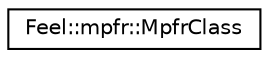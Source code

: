 digraph "Graphical Class Hierarchy"
{
 // LATEX_PDF_SIZE
  edge [fontname="Helvetica",fontsize="10",labelfontname="Helvetica",labelfontsize="10"];
  node [fontname="Helvetica",fontsize="10",shape=record];
  rankdir="LR";
  Node0 [label="Feel::mpfr::MpfrClass",height=0.2,width=0.4,color="black", fillcolor="white", style="filled",URL="$classFeel_1_1mpfr_1_1MpfrClass.html",tooltip=" "];
}
